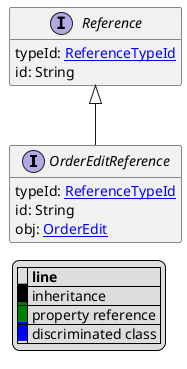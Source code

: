 @startuml

hide empty fields
hide empty methods
legend
|= |= line |
|<back:black>   </back>| inheritance |
|<back:green>   </back>| property reference |
|<back:blue>   </back>| discriminated class |
endlegend
interface OrderEditReference [[OrderEditReference.svg]] extends Reference {
    typeId: [[ReferenceTypeId.svg ReferenceTypeId]]
    id: String
    obj: [[OrderEdit.svg OrderEdit]]
}
interface Reference [[Reference.svg]]  {
    typeId: [[ReferenceTypeId.svg ReferenceTypeId]]
    id: String
}





@enduml

